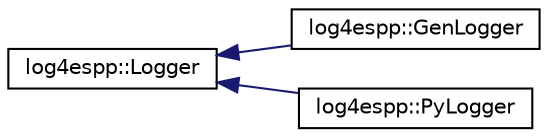 digraph G
{
  edge [fontname="Helvetica",fontsize="10",labelfontname="Helvetica",labelfontsize="10"];
  node [fontname="Helvetica",fontsize="10",shape=record];
  rankdir="LR";
  Node1 [label="log4espp::Logger",height=0.2,width=0.4,color="black", fillcolor="white", style="filled",URL="$classlog4espp_1_1Logger.html",tooltip="Logger is a an abstract class for hierarchical organization of logging objects."];
  Node1 -> Node2 [dir="back",color="midnightblue",fontsize="10",style="solid",fontname="Helvetica"];
  Node2 [label="log4espp::GenLogger",height=0.2,width=0.4,color="black", fillcolor="white", style="filled",URL="$classlog4espp_1_1GenLogger.html",tooltip="GenLogger is a very generic C++ implementation of the abstract Logger class."];
  Node1 -> Node3 [dir="back",color="midnightblue",fontsize="10",style="solid",fontname="Helvetica"];
  Node3 [label="log4espp::PyLogger",height=0.2,width=0.4,color="black", fillcolor="white", style="filled",URL="$classlog4espp_1_1PyLogger.html",tooltip="PyLogger is an implementaton of the abstract class Logger that uses corresponding Python Logger objec..."];
}
